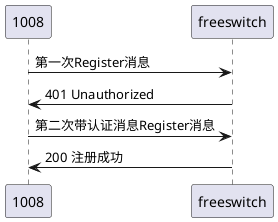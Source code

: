 @startuml
1008 -> freeswitch : 第一次Register消息
freeswitch -> 1008: 401 Unauthorized
1008 -> freeswitch : 第二次带认证消息Register消息
freeswitch -> 1008: 200 注册成功
@enduml